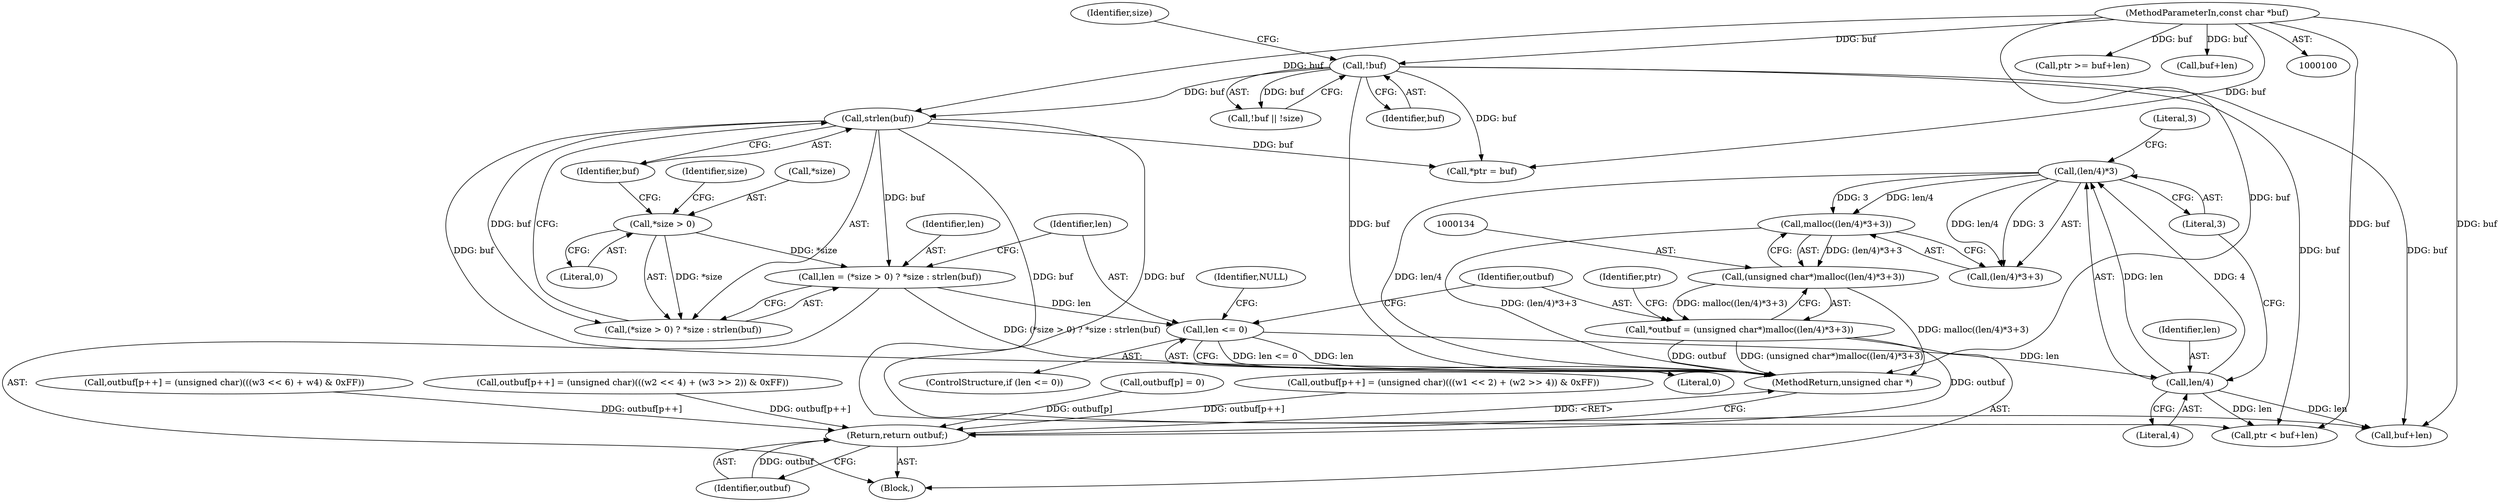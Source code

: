 digraph "0_libplist_3a55ddd3c4c11ce75a86afbefd085d8d397ff957@API" {
"1000135" [label="(Call,malloc((len/4)*3+3))"];
"1000137" [label="(Call,(len/4)*3)"];
"1000138" [label="(Call,len/4)"];
"1000125" [label="(Call,len <= 0)"];
"1000113" [label="(Call,len = (*size > 0) ? *size : strlen(buf))"];
"1000116" [label="(Call,*size > 0)"];
"1000122" [label="(Call,strlen(buf))"];
"1000106" [label="(Call,!buf)"];
"1000101" [label="(MethodParameterIn,const char *buf)"];
"1000133" [label="(Call,(unsigned char*)malloc((len/4)*3+3))"];
"1000131" [label="(Call,*outbuf = (unsigned char*)malloc((len/4)*3+3))"];
"1000327" [label="(Return,return outbuf;)"];
"1000198" [label="(Call,ptr >= buf+len)"];
"1000113" [label="(Call,len = (*size > 0) ? *size : strlen(buf))"];
"1000115" [label="(Call,(*size > 0) ? *size : strlen(buf))"];
"1000167" [label="(Call,buf+len)"];
"1000106" [label="(Call,!buf)"];
"1000126" [label="(Identifier,len)"];
"1000200" [label="(Call,buf+len)"];
"1000122" [label="(Call,strlen(buf))"];
"1000123" [label="(Identifier,buf)"];
"1000144" [label="(Call,*ptr = buf)"];
"1000142" [label="(Literal,3)"];
"1000327" [label="(Return,return outbuf;)"];
"1000138" [label="(Call,len/4)"];
"1000141" [label="(Literal,3)"];
"1000318" [label="(Call,outbuf[p] = 0)"];
"1000261" [label="(Call,outbuf[p++] = (unsigned char)(((w1 << 2) + (w2 >> 4)) & 0xFF))"];
"1000329" [label="(MethodReturn,unsigned char *)"];
"1000165" [label="(Call,ptr < buf+len)"];
"1000140" [label="(Literal,4)"];
"1000282" [label="(Call,outbuf[p++] = (unsigned char)(((w2 << 4) + (w3 >> 2)) & 0xFF))"];
"1000135" [label="(Call,malloc((len/4)*3+3))"];
"1000137" [label="(Call,(len/4)*3)"];
"1000125" [label="(Call,len <= 0)"];
"1000116" [label="(Call,*size > 0)"];
"1000107" [label="(Identifier,buf)"];
"1000121" [label="(Identifier,size)"];
"1000105" [label="(Call,!buf || !size)"];
"1000133" [label="(Call,(unsigned char*)malloc((len/4)*3+3))"];
"1000114" [label="(Identifier,len)"];
"1000103" [label="(Block,)"];
"1000328" [label="(Identifier,outbuf)"];
"1000303" [label="(Call,outbuf[p++] = (unsigned char)(((w3 << 6) + w4) & 0xFF))"];
"1000136" [label="(Call,(len/4)*3+3)"];
"1000117" [label="(Call,*size)"];
"1000139" [label="(Identifier,len)"];
"1000129" [label="(Identifier,NULL)"];
"1000119" [label="(Literal,0)"];
"1000145" [label="(Identifier,ptr)"];
"1000127" [label="(Literal,0)"];
"1000109" [label="(Identifier,size)"];
"1000101" [label="(MethodParameterIn,const char *buf)"];
"1000132" [label="(Identifier,outbuf)"];
"1000131" [label="(Call,*outbuf = (unsigned char*)malloc((len/4)*3+3))"];
"1000124" [label="(ControlStructure,if (len <= 0))"];
"1000135" -> "1000133"  [label="AST: "];
"1000135" -> "1000136"  [label="CFG: "];
"1000136" -> "1000135"  [label="AST: "];
"1000133" -> "1000135"  [label="CFG: "];
"1000135" -> "1000329"  [label="DDG: (len/4)*3+3"];
"1000135" -> "1000133"  [label="DDG: (len/4)*3+3"];
"1000137" -> "1000135"  [label="DDG: len/4"];
"1000137" -> "1000135"  [label="DDG: 3"];
"1000137" -> "1000136"  [label="AST: "];
"1000137" -> "1000141"  [label="CFG: "];
"1000138" -> "1000137"  [label="AST: "];
"1000141" -> "1000137"  [label="AST: "];
"1000142" -> "1000137"  [label="CFG: "];
"1000137" -> "1000329"  [label="DDG: len/4"];
"1000137" -> "1000136"  [label="DDG: len/4"];
"1000137" -> "1000136"  [label="DDG: 3"];
"1000138" -> "1000137"  [label="DDG: len"];
"1000138" -> "1000137"  [label="DDG: 4"];
"1000138" -> "1000140"  [label="CFG: "];
"1000139" -> "1000138"  [label="AST: "];
"1000140" -> "1000138"  [label="AST: "];
"1000141" -> "1000138"  [label="CFG: "];
"1000125" -> "1000138"  [label="DDG: len"];
"1000138" -> "1000165"  [label="DDG: len"];
"1000138" -> "1000167"  [label="DDG: len"];
"1000125" -> "1000124"  [label="AST: "];
"1000125" -> "1000127"  [label="CFG: "];
"1000126" -> "1000125"  [label="AST: "];
"1000127" -> "1000125"  [label="AST: "];
"1000129" -> "1000125"  [label="CFG: "];
"1000132" -> "1000125"  [label="CFG: "];
"1000125" -> "1000329"  [label="DDG: len"];
"1000125" -> "1000329"  [label="DDG: len <= 0"];
"1000113" -> "1000125"  [label="DDG: len"];
"1000113" -> "1000103"  [label="AST: "];
"1000113" -> "1000115"  [label="CFG: "];
"1000114" -> "1000113"  [label="AST: "];
"1000115" -> "1000113"  [label="AST: "];
"1000126" -> "1000113"  [label="CFG: "];
"1000113" -> "1000329"  [label="DDG: (*size > 0) ? *size : strlen(buf)"];
"1000116" -> "1000113"  [label="DDG: *size"];
"1000122" -> "1000113"  [label="DDG: buf"];
"1000116" -> "1000115"  [label="AST: "];
"1000116" -> "1000119"  [label="CFG: "];
"1000117" -> "1000116"  [label="AST: "];
"1000119" -> "1000116"  [label="AST: "];
"1000121" -> "1000116"  [label="CFG: "];
"1000123" -> "1000116"  [label="CFG: "];
"1000116" -> "1000115"  [label="DDG: *size"];
"1000122" -> "1000115"  [label="AST: "];
"1000122" -> "1000123"  [label="CFG: "];
"1000123" -> "1000122"  [label="AST: "];
"1000115" -> "1000122"  [label="CFG: "];
"1000122" -> "1000329"  [label="DDG: buf"];
"1000122" -> "1000115"  [label="DDG: buf"];
"1000106" -> "1000122"  [label="DDG: buf"];
"1000101" -> "1000122"  [label="DDG: buf"];
"1000122" -> "1000144"  [label="DDG: buf"];
"1000122" -> "1000165"  [label="DDG: buf"];
"1000122" -> "1000167"  [label="DDG: buf"];
"1000106" -> "1000105"  [label="AST: "];
"1000106" -> "1000107"  [label="CFG: "];
"1000107" -> "1000106"  [label="AST: "];
"1000109" -> "1000106"  [label="CFG: "];
"1000105" -> "1000106"  [label="CFG: "];
"1000106" -> "1000329"  [label="DDG: buf"];
"1000106" -> "1000105"  [label="DDG: buf"];
"1000101" -> "1000106"  [label="DDG: buf"];
"1000106" -> "1000144"  [label="DDG: buf"];
"1000106" -> "1000165"  [label="DDG: buf"];
"1000106" -> "1000167"  [label="DDG: buf"];
"1000101" -> "1000100"  [label="AST: "];
"1000101" -> "1000329"  [label="DDG: buf"];
"1000101" -> "1000144"  [label="DDG: buf"];
"1000101" -> "1000165"  [label="DDG: buf"];
"1000101" -> "1000167"  [label="DDG: buf"];
"1000101" -> "1000198"  [label="DDG: buf"];
"1000101" -> "1000200"  [label="DDG: buf"];
"1000133" -> "1000131"  [label="AST: "];
"1000134" -> "1000133"  [label="AST: "];
"1000131" -> "1000133"  [label="CFG: "];
"1000133" -> "1000329"  [label="DDG: malloc((len/4)*3+3)"];
"1000133" -> "1000131"  [label="DDG: malloc((len/4)*3+3)"];
"1000131" -> "1000103"  [label="AST: "];
"1000132" -> "1000131"  [label="AST: "];
"1000145" -> "1000131"  [label="CFG: "];
"1000131" -> "1000329"  [label="DDG: outbuf"];
"1000131" -> "1000329"  [label="DDG: (unsigned char*)malloc((len/4)*3+3)"];
"1000131" -> "1000327"  [label="DDG: outbuf"];
"1000327" -> "1000103"  [label="AST: "];
"1000327" -> "1000328"  [label="CFG: "];
"1000328" -> "1000327"  [label="AST: "];
"1000329" -> "1000327"  [label="CFG: "];
"1000327" -> "1000329"  [label="DDG: <RET>"];
"1000328" -> "1000327"  [label="DDG: outbuf"];
"1000303" -> "1000327"  [label="DDG: outbuf[p++]"];
"1000318" -> "1000327"  [label="DDG: outbuf[p]"];
"1000261" -> "1000327"  [label="DDG: outbuf[p++]"];
"1000282" -> "1000327"  [label="DDG: outbuf[p++]"];
}
